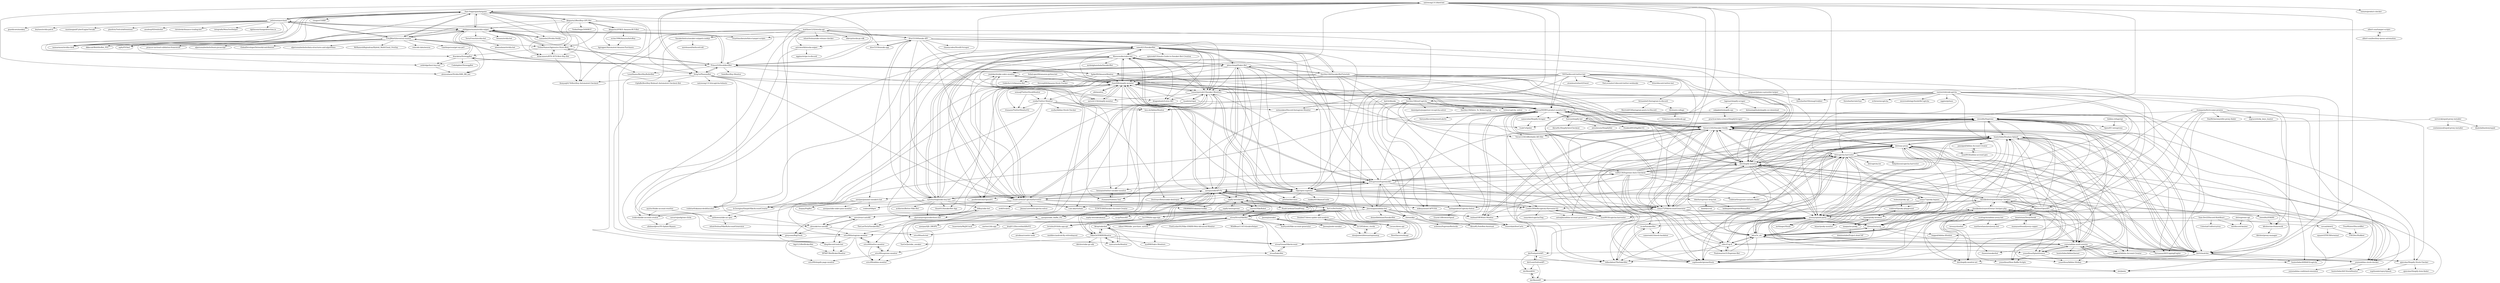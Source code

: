 digraph G {
"samc621/SneakerBot" -> "Mosuswalks/snkrs-bot"
"samc621/SneakerBot" -> "alexschimpf/Snkrs-Bot"
"samc621/SneakerBot" -> "yasserqureshi1/Sneaker-Monitors"
"samc621/SneakerBot" -> "NoahCardoza/CaptchaHarvester"
"samc621/SneakerBot" -> "Dam998/shopify-monitor"
"samc621/SneakerBot" -> "theriley106/SneakerBotTutorials"
"samc621/SneakerBot" -> "spieredd/Ultimate-Guide-to-Sneaker-Bot-Creation" ["e"=1]
"samc621/SneakerBot" -> "tylerburleigh/nike-buy-bot"
"samc621/SneakerBot" -> "dragonhuntr/Lotus-AIO"
"samc621/SneakerBot" -> "NoahCardoza/CloudProxy" ["e"=1]
"samc621/SneakerBot" -> "1fge/open-supreme"
"samc621/SneakerBot" -> "DrExpresso/SupremeAIO"
"samc621/SneakerBot" -> "aarock1234/shopify-monitor"
"samc621/SneakerBot" -> "OXDBXKXO/akamai-toolkit" ["e"=1]
"samc621/SneakerBot" -> "voidstar0/akamai-deobfuscator" ["e"=1]
"DrExpresso/SupremeAIO" -> "val92130/Supreme-Auto-Checkout"
"DrExpresso/SupremeAIO" -> "Dam998/shopify-monitor"
"DrExpresso/SupremeAIO" -> "Snivyn/NERYS-product-monitor-lite"
"DrExpresso/SupremeAIO" -> "1fge/open-supreme"
"DrExpresso/SupremeAIO" -> "zweed4u/Supreme"
"DrExpresso/SupremeAIO" -> "dzt/captcha-harvester"
"DrExpresso/SupremeAIO" -> "walmat/Off-White-Monitor"
"DrExpresso/SupremeAIO" -> "chrenn/kju"
"DrExpresso/SupremeAIO" -> "bonzayio/twitter-sneaker-monitor"
"DrExpresso/SupremeAIO" -> "Cosmo3904/Recaptcha-Harvester-V2"
"DrExpresso/SupremeAIO" -> "dzt/shopify-monitor"
"DrExpresso/SupremeAIO" -> "sonya75/NikeAccountGenerator"
"DrExpresso/SupremeAIO" -> "Joxroxagain/adidas-bot"
"DrExpresso/SupremeAIO" -> "azerpas/nikeAPI-Py"
"DrExpresso/SupremeAIO" -> "dzt/easy-proxy"
"alexschimpf/Snkrs-Bot" -> "Mosuswalks/snkrs-bot"
"alexschimpf/Snkrs-Bot" -> "azerpas/nikeAPI-Py"
"alexschimpf/Snkrs-Bot" -> "tylerburleigh/nike-buy-bot"
"alexschimpf/Snkrs-Bot" -> "samc621/SneakerBot"
"alexschimpf/Snkrs-Bot" -> "theriley106/SneakerBotTutorials"
"alexschimpf/Snkrs-Bot" -> "sonya75/NikeAccountGenerator"
"alexschimpf/Snkrs-Bot" -> "sopify-bot/nikebot"
"alexschimpf/Snkrs-Bot" -> "yasserqureshi1/Sneaker-Monitors"
"alexschimpf/Snkrs-Bot" -> "cxiaoer/NikeRobot"
"alexschimpf/Snkrs-Bot" -> "stvea/StveaNikeBot"
"alexschimpf/Snkrs-Bot" -> "DrExpresso/SupremeAIO"
"alexschimpf/Snkrs-Bot" -> "jondekerh/nike-snkrs-monitor"
"alexschimpf/Snkrs-Bot" -> "1fge/open-supreme"
"alexschimpf/Snkrs-Bot" -> "Dam998/shopify-monitor"
"alexschimpf/Snkrs-Bot" -> "NoahCardoza/CaptchaHarvester"
"ryan9918/captcha-harvester" -> "dzt/captcha-harvester"
"ryan9918/captcha-harvester" -> "Cosmo3904/Recaptcha-Harvester-V2"
"Snivyn/NERYS-product-monitor-lite" -> "Dam998/shopify-monitor"
"Snivyn/NERYS-product-monitor-lite" -> "walmat/Off-White-Monitor"
"Snivyn/NERYS-product-monitor-lite" -> "dzt/shopify-monitor"
"Snivyn/NERYS-product-monitor-lite" -> "YuLin12345/Sneaker-Notify"
"Snivyn/NERYS-product-monitor-lite" -> "Snivyn/shopify-bot"
"Snivyn/NERYS-product-monitor-lite" -> "dzt/trimalchio"
"Snivyn/NERYS-product-monitor-lite" -> "fraserdale/freeCarts"
"Snivyn/NERYS-product-monitor-lite" -> "Snivyn/discord-keyword-alerts"
"Snivyn/NERYS-product-monitor-lite" -> "dzt/shopify-monitor-atc"
"Snivyn/NERYS-product-monitor-lite" -> "zweed4u/Supreme"
"Snivyn/NERYS-product-monitor-lite" -> "samoculus/Shopify-Scraper"
"Snivyn/NERYS-product-monitor-lite" -> "ajnicolas/Shopify-Stock-Checker"
"Snivyn/NERYS-product-monitor-lite" -> "supthunder/premeStock"
"Snivyn/NERYS-product-monitor-lite" -> "arevi/react-autofill"
"Snivyn/NERYS-product-monitor-lite" -> "sonya75/NikeAccountGenerator"
"walmat/Off-White-Monitor" -> "fraserdale/freeCarts"
"walmat/Off-White-Monitor" -> "Snivyn/NERYS-product-monitor-lite"
"walmat/Off-White-Monitor" -> "YuLin12345/Sneaker-Notify"
"azerpas/nikeAPI-Py" -> "lktop/snkrsbot"
"azerpas/nikeAPI-Py" -> "NikoGit/SNKRSMonitor"
"azerpas/nikeAPI-Py" -> "stvea/StveaNikeBot"
"azerpas/nikeAPI-Py" -> "sonya75/NikeAccountGenerator"
"azerpas/nikeAPI-Py" -> "azerpas/nike_Raffle_FR"
"azerpas/nikeAPI-Py" -> "alexschimpf/Snkrs-Bot"
"azerpas/nikeAPI-Py" -> "Mosuswalks/snkrs-bot"
"azerpas/nikeAPI-Py" -> "zweed4u/SNKRS"
"azerpas/nikeAPI-Py" -> "eastcn/snrksMonitor"
"azerpas/nikeAPI-Py" -> "tylerburleigh/nike-buy-bot"
"azerpas/nikeAPI-Py" -> "jondekerh/nike-snkrs-monitor"
"azerpas/nikeAPI-Py" -> "sopify-bot/nikebot"
"azerpas/nikeAPI-Py" -> "azerpas/paname-sneakers-bot"
"azerpas/nikeAPI-Py" -> "nikan1996/nike_purchase_system"
"azerpas/nikeAPI-Py" -> "stvea/GroomNikeAccount"
"lktop/snkrsbot" -> "azerpas/nikeAPI-Py"
"lktop/snkrsbot" -> "NikoGit/SNKRSMonitor"
"lktop/snkrsbot" -> "eastcn/snrksMonitor"
"lktop/snkrsbot" -> "stvea/SnkrsBot"
"lktop/snkrsbot" -> "stvea/GroomNikeAccount"
"lktop/snkrsbot" -> "stvea/StveaNikeBot"
"XuCcc/DuTracker" -> "luo1994/du-app-sign"
"XuCcc/DuTracker" -> "DoubleZ7/dewu-spider-and-analysis"
"XuCcc/DuTracker" -> "ly1205/dewu_stockx"
"XuCcc/DuTracker" -> "HereSinceres/duapi"
"XuCcc/DuTracker" -> "stvea/StveaNikeBot"
"XuCcc/DuTracker" -> "NikoGit/SNKRSMonitor"
"XuCcc/DuTracker" -> "sopify-bot/nikebot"
"XuCcc/DuTracker" -> "shenjianwei/dewuautoputaway"
"XuCcc/DuTracker" -> "levislin2016/du-app-api"
"XuCcc/DuTracker" -> "Locusc/dewu-api"
"XuCcc/DuTracker" -> "stvea/GroomNikeAccount"
"XuCcc/DuTracker" -> "martyurb/Nike-account-generator"
"Joxroxagain/adidas-bot" -> "chrenn/kju"
"Joxroxagain/adidas-bot" -> "arevi/react-autofill"
"Joxroxagain/adidas-bot" -> "walmat/Off-White-Monitor"
"Joxroxagain/adidas-bot" -> "Snivyn/NERYS-product-monitor-lite"
"Joxroxagain/adidas-bot" -> "greysonn/BagTrack"
"Joxroxagain/adidas-bot" -> "fraserdale/freeCarts"
"Joxroxagain/adidas-bot" -> "DrExpresso/SupremeAIO"
"Joxroxagain/adidas-bot" -> "donnelldebnam/SneakerBot"
"Joxroxagain/adidas-bot" -> "ericz99/instagram-monitor"
"Joxroxagain/adidas-bot" -> "azerpas/nikeAPI-Py"
"TheLovinator1/discord-twitter-webhooks" -> "NNTin/discord-twitter-bot"
"stvea/StveaNikeBot" -> "stvea/GroomNikeAccount"
"stvea/StveaNikeBot" -> "stvea/SnkrsBot"
"stvea/StveaNikeBot" -> "azerpas/nikeAPI-Py"
"stvea/StveaNikeBot" -> "nikan1996/nike_purchase_system"
"stvea/StveaNikeBot" -> "lktop/snkrsbot"
"stvea/StveaNikeBot" -> "martyurb/Nike-account-generator"
"stvea/StveaNikeBot" -> "FootLockerSG/Nike-SNKRS-Web-Advanced-Monitor"
"stvea/StveaNikeBot" -> "WildBeast114514/snkrsHelper"
"stvea/StveaNikeBot" -> "cxiaoer/NikeRobot"
"stvea/StveaNikeBot" -> "zyx898/Snkrs-Monitors"
"Sam-DevZ/Discord-RoleReact" -> "CelestialCrafter/cytrus" ["e"=1]
"Sam-DevZ/Discord-RoleReact" -> "suvanl/delet2"
"Sam-DevZ/Discord-RoleReact" -> "fraserdale/freeCarts"
"Sam-DevZ/Discord-RoleReact" -> "dzt/discord-keybot"
"NikoGit/SNKRSMonitor" -> "azerpas/nikeAPI-Py"
"NikoGit/SNKRSMonitor" -> "lktop/snkrsbot"
"NikoGit/SNKRSMonitor" -> "eastcn/snrksMonitor"
"NikoGit/SNKRSMonitor" -> "stvea/GroomNikeAccount"
"NikoGit/SNKRSMonitor" -> "YueGeQiu/nike_sneaker"
"NikoGit/SNKRSMonitor" -> "kfichter/nike-py-sdk"
"NikoGit/SNKRSMonitor" -> "zyx898/Snkrs-Monitors"
"NikoGit/SNKRSMonitor" -> "lolbackdoor/TheSnkrsBot"
"stvea/GroomNikeAccount" -> "stvea/SnkrsBot"
"stvea/SnkrsBot" -> "stvea/GroomNikeAccount"
"astroworId/stockx-sniper" -> "greysonn/BagTrack"
"astroworId/stockx-sniper" -> "eggins/stripe-to-discord" ["e"=1]
"Cosmo3904/Recaptcha-Harvester-V2" -> "dzt/captcha-harvester"
"Cosmo3904/Recaptcha-Harvester-V2" -> "dir/FootpatrolAPI"
"Cosmo3904/Recaptcha-Harvester-V2" -> "easyrider/captchaTing"
"Cosmo3904/Recaptcha-Harvester-V2" -> "antonjlin/adidas-account-generator"
"Cosmo3904/Recaptcha-Harvester-V2" -> "ryan9918/captcha-harvester"
"chrenn/kju" -> "AbrarKL/SoleBox-Assistant"
"chrenn/kju" -> "achenxu/SupremeRestocks"
"chrenn/kju" -> "Joxroxagain/adidas-bot"
"chrenn/kju" -> "chrenn/instacop"
"voidstar0/pooky-playground" -> "krpar/pooky-browser"
"jondekerh/nike-snkrs-monitor" -> "ericz99/supreme-monitor"
"jondekerh/nike-snkrs-monitor" -> "Dam998/shopify-monitor"
"jondekerh/nike-snkrs-monitor" -> "ben-sb/AdidasMonitor"
"Snivyn/shopify-bot" -> "dzt/trimalchio"
"Snivyn/shopify-bot" -> "Snivyn/NERYS-product-monitor-lite"
"Snivyn/shopify-bot" -> "frankied003/DigiBot-V2"
"Snivyn/shopify-bot" -> "AbrarKL/ShopifyAutoCheckout"
"Snivyn/shopify-bot" -> "alexxbessis/ShopifyBot"
"Snivyn/shopify-bot" -> "dzt/shopify-monitor"
"Snivyn/shopify-bot" -> "YuLin12345/Sneaker-Notify"
"theriley106/outCaptcha" -> "Cosmo3904/Recaptcha-Harvester-V2"
"theriley106/outCaptcha" -> "mikeyy/nonoCAPTCHA" ["e"=1]
"theriley106/outCaptcha" -> "lorien/captcha_solver" ["e"=1]
"theriley106/outCaptcha" -> "ryan9918/captcha-harvester"
"theriley106/outCaptcha" -> "danielgatis/puppeteer-recaptcha-solver" ["e"=1]
"theriley106/outCaptcha" -> "ben-sb/AdidasMonitor"
"theriley106/outCaptcha" -> "YuLin12345/Sneaker-Notify"
"theriley106/outCaptcha" -> "Snivyn/NERYS-product-monitor-lite"
"theriley106/outCaptcha" -> "sashapisdets/Captcha-Solver"
"theriley106/outCaptcha" -> "theriley106/Intro_To_Webscraping"
"luo1994/du-app-sign" -> "XuCcc/DuTracker"
"luo1994/du-app-sign" -> "onetwo1/du-app"
"luo1994/du-app-sign" -> "levislin2016/du-app-api"
"luo1994/du-app-sign" -> "NikoGit/SNKRSMonitor"
"luo1994/du-app-sign" -> "huaerxiela/MyJSCrack" ["e"=1]
"jamzigod/Adidas-Account-Creator" -> "ryan9918/adidas-account-gen"
"notmonkee/Discord-Instagram-Monitor" -> "ericz99/instagram-monitor"
"serverok/squid-proxy-installer" -> "centminmod/squid-proxy-installer"
"serverok/squid-proxy-installer" -> "khaledalhashem/squid"
"serverok/squid-proxy-installer" -> "lvah/CxSpider"
"ericz99/supreme-monitor" -> "ericz99/adidas-monitor"
"ericz99/supreme-monitor" -> "ericz99/twitter-monitor"
"ericz99/supreme-monitor" -> "ericz99/shopify-page-monitor"
"suvanl/delet2" -> "squareGITHUB/terminal"
"suvanl/delet2" -> "FHGDev/Hulkbot"
"sashapisdets/Captcha-Solver" -> "Eryck13/BrowserSpoof"
"azerpas/nike_Raffle_FR" -> "azerpas/SJS_DROPS"
"levislin2016/du-app-api" -> "mxdldev/android-fly-refreshlayout" ["e"=1]
"levislin2016/du-app-api" -> "airuikun/crawler-node" ["e"=1]
"kraj011/DiscordAuthBotV2" -> "ericz99/auth-bot"
"samoculus/Shopify-Scraper" -> "lvah/CxSpider"
"ryan9918/adidas-account-gen" -> "jamzigod/Adidas-Account-Creator"
"rpappa/no-pooky" -> "krpar/pooky-browser"
"rpappa/no-pooky" -> "sonya75/pooky-bypass"
"rpappa/no-pooky" -> "dominuslabs/Project-domCAP"
"ezolla/Twitter-Monitor" -> "notmonkee/Discord-Instagram-Monitor"
"ezolla/Twitter-Monitor" -> "ericz99/instagram-monitor"
"ezolla/Twitter-Monitor" -> "alexsnkr/sss-autofill"
"ezolla/Twitter-Monitor" -> "rtunazzz/TwitterMonitorV2"
"ezolla/Twitter-Monitor" -> "ben-sb/AdidasMonitor"
"ezolla/Twitter-Monitor" -> "DestroyerBots/cookie-destroyer"
"ezolla/Twitter-Monitor" -> "ezolla/Adidas-Stock-Checker"
"ezolla/Twitter-Monitor" -> "ericz99/twitter-monitor"
"sonya75/pooky-bypass" -> "rpappa/no-pooky"
"sonya75/pooky-bypass" -> "krpar/pooky-browser"
"sonya75/pooky-bypass" -> "krpar/pooky-monitor"
"sonya75/pooky-bypass" -> "dzt/captcha-harvester"
"sonya75/pooky-bypass" -> "voidstar0/pooky-playground"
"ben-sb/AdidasMonitor" -> "ericz99/adidas-monitor"
"ericz99/twitter-monitor" -> "ericz99/adidas-monitor"
"ericz99/twitter-monitor" -> "ericz99/instagram-monitor"
"ericz99/twitter-monitor" -> "ericz99/supreme-monitor"
"eastcn/snrksMonitor" -> "lktop/snkrsbot"
"eastcn/snrksMonitor" -> "NikoGit/SNKRSMonitor"
"A-Georgiou/SimpleNikeAccountCreator" -> "ivekivek/nike-account-creator"
"A-Georgiou/SimpleNikeAccountCreator" -> "anthowen/nike-acc-gen"
"kfichter/aio-framework" -> "kfichter/proxy-manager"
"guiguan/iphone-x-preorder-helper" -> "threebarber/SitemapGrabber"
"guiguan/iphone-x-preorder-helper" -> "cameronb23/mesh-backdoor"
"anthowen/nike-acc-gen" -> "whoisYeshua/NikeRuAccountGenerator"
"navarrojandg/one-clicks" -> "alinbasuljevic/YS-Splash-Bypass"
"yasserqureshi1/Sneaker-Monitors" -> "Dam998/shopify-monitor"
"yasserqureshi1/Sneaker-Monitors" -> "aarock1234/shopify-monitor"
"yasserqureshi1/Sneaker-Monitors" -> "Snivyn/NERYS-product-monitor-lite"
"yasserqureshi1/Sneaker-Monitors" -> "NoahCardoza/CaptchaHarvester"
"yasserqureshi1/Sneaker-Monitors" -> "YuLin12345/Sneaker-Notify"
"yasserqureshi1/Sneaker-Monitors" -> "1fge/open-supreme"
"yasserqureshi1/Sneaker-Monitors" -> "samc621/SneakerBot"
"yasserqureshi1/Sneaker-Monitors" -> "Mosuswalks/snkrs-bot"
"yasserqureshi1/Sneaker-Monitors" -> "bonzayio/twitter-sneaker-monitor"
"yasserqureshi1/Sneaker-Monitors" -> "dzt/shopify-monitor"
"yasserqureshi1/Sneaker-Monitors" -> "azerpas/nikeAPI-Py"
"yasserqureshi1/Sneaker-Monitors" -> "ryanbrwr/opal"
"yasserqureshi1/Sneaker-Monitors" -> "dragonhuntr/Lotus-AIO"
"yasserqureshi1/Sneaker-Monitors" -> "DrExpresso/SupremeAIO"
"yasserqureshi1/Sneaker-Monitors" -> "i-am-aka/rushaio" ["e"=1]
"Hari-Nagarajan/fairgame" -> "jef/streetmerchant"
"Hari-Nagarajan/fairgame" -> "philippnormann/nvidia-sniper"
"Hari-Nagarajan/fairgame" -> "EricJMarti/inventory-hunter"
"Hari-Nagarajan/fairgame" -> "Ataraksia/NeweggBot"
"Hari-Nagarajan/fairgame" -> "ianmarmour/nvidia-clerk"
"Hari-Nagarajan/fairgame" -> "Strip3s/PhoenixBot"
"Hari-Nagarajan/fairgame" -> "natewong1313/bird-bot"
"Hari-Nagarajan/fairgame" -> "kkapuria3/BestBuy-GPU-Bot"
"Hari-Nagarajan/fairgame" -> "samuelm2/Nvidia-Notify"
"Hari-Nagarajan/fairgame" -> "TreborNamor/Agressive-Store-Bots"
"Hari-Nagarajan/fairgame" -> "cisagov/CHIRP" ["e"=1]
"Hari-Nagarajan/fairgame" -> "dkkocab/WebSiteBot_PS5" ["e"=1]
"Hari-Nagarajan/fairgame" -> "eg9y/PS5bot" ["e"=1]
"Hari-Nagarajan/fairgame" -> "nickconnors/RTX-3070-Best-Buy-Bot"
"Hari-Nagarajan/fairgame" -> "Prince25/StockAlertBot"
"jef/streetmerchant" -> "Hari-Nagarajan/fairgame"
"jef/streetmerchant" -> "EricJMarti/inventory-hunter"
"jef/streetmerchant" -> "philippnormann/nvidia-sniper"
"jef/streetmerchant" -> "ianmarmour/nvidia-clerk"
"jef/streetmerchant" -> "dgtlmoon/changedetection.io" ["e"=1]
"jef/streetmerchant" -> "natewong1313/bird-bot"
"jef/streetmerchant" -> "guardicore/monkey" ["e"=1]
"jef/streetmerchant" -> "keylase/nvidia-patch" ["e"=1]
"jef/streetmerchant" -> "maximegmd/CyberEngineTweaks" ["e"=1]
"jef/streetmerchant" -> "Prince25/StockAlertBot"
"jef/streetmerchant" -> "Ataraksia/NeweggBot"
"jef/streetmerchant" -> "pixeltris/TwitchAdSolutions" ["e"=1]
"jef/streetmerchant" -> "anudeepND/whitelist" ["e"=1]
"jef/streetmerchant" -> "chrisleekr/binance-trading-bot" ["e"=1]
"jef/streetmerchant" -> "integralfx/MemTestHelper" ["e"=1]
"druv5319/Sneaks-API" -> "matthew1232/stockx-api"
"druv5319/Sneaks-API" -> "druv5319/sneaks-app"
"druv5319/Sneaks-API" -> "yasserqureshi1/Sneaker-Monitors"
"druv5319/Sneaks-API" -> "Dam998/shopify-monitor"
"druv5319/Sneaks-API" -> "astroworId/stockx-sniper"
"druv5319/Sneaks-API" -> "samc621/SneakerBot"
"druv5319/Sneaks-API" -> "NoahCardoza/CaptchaHarvester"
"druv5319/Sneaks-API" -> "dzt/shopify-monitor"
"druv5319/Sneaks-API" -> "chaseycodes/StockX-Scraper"
"druv5319/Sneaks-API" -> "YuLin12345/Sneaker-Notify"
"druv5319/Sneaks-API" -> "azerpas/paname-sneakers-bot"
"druv5319/Sneaks-API" -> "tylerburleigh/nike-buy-bot"
"druv5319/Sneaks-API" -> "ezolla/Twitter-Monitor"
"druv5319/Sneaks-API" -> "1fge/open-supreme"
"natewong1313/bird-bot" -> "Strip3s/PhoenixBot"
"natewong1313/bird-bot" -> "Dam998/shopify-monitor"
"natewong1313/bird-bot" -> "tnware/product-checker"
"natewong1313/bird-bot" -> "NoahCardoza/CaptchaHarvester"
"natewong1313/bird-bot" -> "Snivyn/NERYS-product-monitor-lite"
"natewong1313/bird-bot" -> "1fge/open-supreme"
"natewong1313/bird-bot" -> "dzt/captcha-harvester"
"natewong1313/bird-bot" -> "alexsnkr/sss-autofill"
"natewong1313/bird-bot" -> "Hari-Nagarajan/fairgame"
"natewong1313/bird-bot" -> "dzt/shopify-monitor"
"natewong1313/bird-bot" -> "sonya75/NikeAccountGenerator"
"natewong1313/bird-bot" -> "alexxsalazar/Nvidia3080_BB_bot"
"natewong1313/bird-bot" -> "YuLin12345/Sneaker-Notify"
"natewong1313/bird-bot" -> "Snivyn/shopify-bot"
"natewong1313/bird-bot" -> "dzt/trimalchio"
"druv5319/sneaks-app" -> "druv5319/Sneaks-API"
"NoahCardoza/CaptchaHarvester" -> "NoahCardoza/CloudProxy" ["e"=1]
"NoahCardoza/CaptchaHarvester" -> "Dam998/shopify-monitor"
"NoahCardoza/CaptchaHarvester" -> "Cosmo3904/Recaptcha-Harvester-V2"
"NoahCardoza/CaptchaHarvester" -> "yasserqureshi1/Sneaker-Monitors"
"NoahCardoza/CaptchaHarvester" -> "JimmyLaurent/hcaptcha-solver" ["e"=1]
"NoahCardoza/CaptchaHarvester" -> "voidstar0/akamai-deobfuscator" ["e"=1]
"NoahCardoza/CaptchaHarvester" -> "dzt/captcha-harvester"
"NoahCardoza/CaptchaHarvester" -> "samc621/SneakerBot"
"NoahCardoza/CaptchaHarvester" -> "1fge/open-supreme"
"NoahCardoza/CaptchaHarvester" -> "i-am-aka/rushaio" ["e"=1]
"NoahCardoza/CaptchaHarvester" -> "mikeyy/nonoCAPTCHA" ["e"=1]
"NoahCardoza/CaptchaHarvester" -> "voidstar0/bpre" ["e"=1]
"NoahCardoza/CaptchaHarvester" -> "DrExpresso/SupremeAIO"
"NoahCardoza/CaptchaHarvester" -> "sashapisdets/Captcha-Solver"
"NoahCardoza/CaptchaHarvester" -> "zedd3v/abck" ["e"=1]
"Dam998/shopify-monitor" -> "aarock1234/shopify-monitor"
"Dam998/shopify-monitor" -> "Snivyn/NERYS-product-monitor-lite"
"Dam998/shopify-monitor" -> "bonzayio/twitter-sneaker-monitor"
"Dam998/shopify-monitor" -> "yasserqureshi1/Sneaker-Monitors"
"Dam998/shopify-monitor" -> "alii/monitor"
"Dam998/shopify-monitor" -> "dzt/shopify-monitor"
"Dam998/shopify-monitor" -> "jondekerh/nike-snkrs-monitor"
"Dam998/shopify-monitor" -> "Mosuswalks/snkrs-bot"
"Dam998/shopify-monitor" -> "ericz99/supreme-monitor"
"Dam998/shopify-monitor" -> "NoahCardoza/CaptchaHarvester"
"Dam998/shopify-monitor" -> "rtunazzz/TwitterMonitorV2"
"Dam998/shopify-monitor" -> "YuLin12345/Sneaker-Notify"
"Dam998/shopify-monitor" -> "rtunazzz/Solebox-Tool"
"Dam998/shopify-monitor" -> "DrExpresso/SupremeAIO"
"Dam998/shopify-monitor" -> "pristine/bot-base" ["e"=1]
"1fge/open-supreme" -> "DrExpresso/SupremeAIO"
"1fge/open-supreme" -> "sonya75/pooky-bypass"
"1fge/open-supreme" -> "Dam998/shopify-monitor"
"1fge/open-supreme" -> "yasserqureshi1/Sneaker-Monitors"
"1fge/open-supreme" -> "NoahCardoza/CaptchaHarvester"
"1fge/open-supreme" -> "val92130/Supreme-Auto-Checkout"
"1fge/open-supreme" -> "dzt/captcha-harvester"
"1fge/open-supreme" -> "loks0n/supreme-drop-bot"
"1fge/open-supreme" -> "pristine/bot-base" ["e"=1]
"1fge/open-supreme" -> "raakka/XVIAkamaiGuide" ["e"=1]
"1fge/open-supreme" -> "voidstar0/supreme-variants-finder"
"1fge/open-supreme" -> "DestroyerBots/cookie-destroyer"
"1fge/open-supreme" -> "Cosmo3904/Recaptcha-Harvester-V2"
"1fge/open-supreme" -> "i-am-aka/rushaio" ["e"=1]
"1fge/open-supreme" -> "paulhendricks/OpenATC"
"Locusc/dewu-api" -> "HereSinceres/duapi"
"fernandod1/Instagram-to-discord" -> "notmonkee/Discord-Instagram-Monitor"
"fernandod1/Instagram-to-discord" -> "tfich/auto-collage"
"fernandod1/Instagram-to-discord" -> "Merrick919/Instagram-posts-to-Discord"
"SpikeHD/AmazonMonitor" -> "Prince25/StockAlertBot"
"SpikeHD/AmazonMonitor" -> "EddieXu123/Amazon-Bot"
"SpikeHD/AmazonMonitor" -> "StevenJDH/Amazon-Stock-Tracker"
"SpikeHD/AmazonMonitor" -> "Dam998/shopify-monitor"
"SpikeHD/AmazonMonitor" -> "lvah/CxSpider"
"SpikeHD/AmazonMonitor" -> "1fge/open-supreme"
"SpikeHD/AmazonMonitor" -> "Snivyn/NERYS-product-monitor-lite"
"SpikeHD/AmazonMonitor" -> "yasserqureshi1/Sneaker-Monitors"
"SpikeHD/AmazonMonitor" -> "NoahCardoza/CaptchaHarvester"
"philippnormann/nvidia-sniper" -> "Hari-Nagarajan/fairgame"
"philippnormann/nvidia-sniper" -> "samuelm2/Nvidia-Notify"
"philippnormann/nvidia-sniper" -> "ianmarmour/nvidia-clerk"
"philippnormann/nvidia-sniper" -> "Ataraksia/NeweggBot"
"philippnormann/nvidia-sniper" -> "TreborNamor/Agressive-Store-Bots"
"philippnormann/nvidia-sniper" -> "EricJMarti/inventory-hunter"
"philippnormann/nvidia-sniper" -> "alexxsalazar/Nvidia3080_BB_bot"
"philippnormann/nvidia-sniper" -> "zeldridge/best-buy-bot"
"philippnormann/nvidia-sniper" -> "jef/streetmerchant"
"philippnormann/nvidia-sniper" -> "Prince25/StockAlertBot"
"philippnormann/nvidia-sniper" -> "Strip3s/PhoenixBot"
"philippnormann/nvidia-sniper" -> "stuartmackenzie/falco-tamper-scripts"
"philippnormann/nvidia-sniper" -> "nickconnors/RTX-3070-Best-Buy-Bot"
"philippnormann/nvidia-sniper" -> "TerryFrench/nvidia-bot"
"philippnormann/nvidia-sniper" -> "Senaxx/nvidia-bot"
"Mosuswalks/snkrs-bot" -> "Dam998/shopify-monitor"
"Mosuswalks/snkrs-bot" -> "tylerburleigh/nike-buy-bot"
"Mosuswalks/snkrs-bot" -> "alexschimpf/Snkrs-Bot"
"Mosuswalks/snkrs-bot" -> "azerpas/nikeAPI-Py"
"Mosuswalks/snkrs-bot" -> "alastairparagas/nikeshoes-bot"
"Mosuswalks/snkrs-bot" -> "samc621/SneakerBot"
"Mosuswalks/snkrs-bot" -> "dragonhuntr/Lotus-AIO"
"Mosuswalks/snkrs-bot" -> "A-Georgiou/SimpleNikeAccountCreator"
"Mosuswalks/snkrs-bot" -> "yasserqureshi1/Sneaker-Monitors"
"Mosuswalks/snkrs-bot" -> "YuLin12345/Affordable-AIO-Bot"
"Mosuswalks/snkrs-bot" -> "mridulghanshala/SneakerBot"
"Mosuswalks/snkrs-bot" -> "jondekerh/nike-snkrs-monitor"
"Mosuswalks/snkrs-bot" -> "paulhendricks/OpenATC"
"Mosuswalks/snkrs-bot" -> "ivekivek/nike-account-creator"
"ryanbrwr/opal" -> "Dam998/shopify-monitor"
"ryanbrwr/opal" -> "yasserqureshi1/Sneaker-Monitors"
"ryanbrwr/opal" -> "Snivyn/NERYS-product-monitor-lite"
"ryanbrwr/opal" -> "paulhendricks/OpenATC"
"ianmarmour/nvidia-clerk" -> "philippnormann/nvidia-sniper"
"ianmarmour/nvidia-clerk" -> "Hari-Nagarajan/fairgame"
"Sneakerbotics/sneaker-snippets-nodejs" -> "unreleased/Authcord-old"
"Sneakerbotics/sneaker-snippets-nodejs" -> "ifisq/discord-tools-bot"
"tylerburleigh/nike-buy-bot" -> "Mosuswalks/snkrs-bot"
"tylerburleigh/nike-buy-bot" -> "azerpas/nikeAPI-Py"
"tylerburleigh/nike-buy-bot" -> "alexschimpf/Snkrs-Bot"
"tylerburleigh/nike-buy-bot" -> "Joxroxagain/adidas-bot"
"tylerburleigh/nike-buy-bot" -> "alastairparagas/nikeshoes-bot"
"tylerburleigh/nike-buy-bot" -> "samc621/SneakerBot"
"tylerburleigh/nike-buy-bot" -> "Dam998/shopify-monitor"
"tylerburleigh/nike-buy-bot" -> "bdkay/nike-bot"
"tylerburleigh/nike-buy-bot" -> "DrExpresso/SupremeAIO"
"tylerburleigh/nike-buy-bot" -> "thunt01/SneakerBot-App"
"tylerburleigh/nike-buy-bot" -> "A-Georgiou/SimpleNikeAccountCreator"
"tylerburleigh/nike-buy-bot" -> "sonya75/NikeAccountGenerator"
"tylerburleigh/nike-buy-bot" -> "azerpas/nike_Raffle_FR"
"tylerburleigh/nike-buy-bot" -> "ncldavies/Better-Nike-Bot"
"tylerburleigh/nike-buy-bot" -> "jondekerh/nike-snkrs-monitor"
"matthew1232/stockx-api" -> "druv5319/Sneaks-API"
"matthew1232/stockx-api" -> "druv5319/sneaks-app"
"matthew1232/stockx-api" -> "ifisq/discord-tools-bot"
"matthew1232/stockx-api" -> "astroworId/stockx-sniper"
"matthew1232/stockx-api" -> "fraserdale/freeCarts"
"matthew1232/stockx-api" -> "nikevp/stockx-py-sdk"
"matthew1232/stockx-api" -> "ericz99/instagram-monitor"
"matthew1232/stockx-api" -> "greysonn/BagTrack"
"matthew1232/stockx-api" -> "Sneakerbotics/sneaker-snippets-nodejs"
"matthew1232/stockx-api" -> "whoisYeshua/nike-release-checker"
"matthew1232/stockx-api" -> "alexsnkr/sss-autofill"
"tfich/auto-collage" -> "Fyko/success-webhook-api"
"samuelm2/Nvidia-Notify" -> "philippnormann/nvidia-sniper"
"rtunazzz/Solebox-Tool" -> "bonzayio/twitter-sneaker-monitor"
"rtunazzz/Solebox-Tool" -> "TCWTEAM/Sneaker-Account-Creator"
"alexsnkr/sss-autofill" -> "arevi/react-autofill"
"alexsnkr/sss-autofill" -> "ericz99/auth-bot"
"alexsnkr/sss-autofill" -> "ericz99/instagram-monitor"
"alexsnkr/sss-autofill" -> "greysonn/BagTrack"
"krpar/pooky-browser" -> "rpappa/no-pooky"
"krpar/pooky-browser" -> "krpar/pooky-monitor"
"krpar/pooky-browser" -> "voidstar0/pooky-playground"
"walmat/pooky-api" -> "voidstar0/pooky-playground"
"sopify-bot/supreme" -> "sopify-bot/nikebot"
"sopify-bot/supreme" -> "sopify-bot/nikeakamai"
"sopify-bot/supreme" -> "cx-rp/NanoAIO"
"ericz99/instagram-monitor" -> "ericz99/twitter-monitor"
"ericz99/instagram-monitor" -> "ericz99/adidas-monitor"
"ericz99/instagram-monitor" -> "ifisq/discord-tools-bot"
"ericz99/instagram-monitor" -> "ericz99/shopify-page-monitor"
"ericz99/instagram-monitor" -> "DPM97/BotBrokerMonitor"
"arevi/react-autofill" -> "alexsnkr/sss-autofill"
"arevi/react-autofill" -> "ifisq/discord-tools-bot"
"ifisq/discord-tools-bot" -> "DPM97/BotBrokerMonitor"
"bonzayio/twitter-sneaker-monitor" -> "rtunazzz/Solebox-Tool"
"alii/monitor" -> "Dam998/shopify-monitor"
"TerryFrench/nvidia-bot" -> "alexxsalazar/nvidia-bot"
"ivekivek/nike-account-creator" -> "alinbasuljevic/YS-Splash-Bypass"
"Aqyl123/BotBrokerBot" -> "DPM97/BotBrokerMonitor"
"Strip3s/PhoenixBot" -> "t3pfaffe/BestBuy-Walmart-Automated-Checkout-Bot"
"Strip3s/PhoenixBot" -> "1fge/open-supreme"
"Strip3s/PhoenixBot" -> "NoahCardoza/CaptchaHarvester"
"Strip3s/PhoenixBot" -> "natewong1313/bird-bot"
"Strip3s/PhoenixBot" -> "Konyanj0278/BestBuy-Automated-Checkout"
"Strip3s/PhoenixBot" -> "dragonhuntr/Lotus-AIO"
"Strip3s/PhoenixBot" -> "natewong1313/recaptcha-fullauto" ["e"=1]
"Strip3s/PhoenixBot" -> "voidstar0/akamai-deobfuscator" ["e"=1]
"Strip3s/PhoenixBot" -> "Prince25/StockAlertBot"
"sopify-bot/nikebot" -> "sopify-bot/supreme"
"sopify-bot/nikebot" -> "sopify-bot/nikeakamai"
"sopify-bot/nikebot" -> "stvea/GroomNikeAccount"
"sopify-bot/nikebot" -> "azerpas/nikeAPI-Py"
"sopify-bot/nikebot" -> "XuCcc/DuTracker"
"sopify-bot/nikebot" -> "cxiaoer/NikeRobot"
"sopify-bot/nikebot" -> "stvea/StveaNikeBot"
"sopify-bot/nikebot" -> "OXDBXKXO/akamai-toolkit" ["e"=1]
"EricJMarti/inventory-hunter" -> "redcode-labs/neurax" ["e"=1]
"EricJMarti/inventory-hunter" -> "philippnormann/nvidia-sniper"
"EricJMarti/inventory-hunter" -> "Prince25/StockAlertBot"
"EricJMarti/inventory-hunter" -> "Hari-Nagarajan/fairgame"
"EricJMarti/inventory-hunter" -> "jef/streetmerchant"
"EricJMarti/inventory-hunter" -> "TreborNamor/Agressive-Store-Bots"
"EricJMarti/inventory-hunter" -> "camtheperson/get-my-ps5" ["e"=1]
"EricJMarti/inventory-hunter" -> "dkkocab/WebSiteBot_PS5" ["e"=1]
"EricJMarti/inventory-hunter" -> "eg9y/PS5bot" ["e"=1]
"EricJMarti/inventory-hunter" -> "ianmarmour/nvidia-clerk"
"EricJMarti/inventory-hunter" -> "prancer-io/cloud-validation-framework"
"EricJMarti/inventory-hunter" -> "alpersonalwebsite/learn-javascript" ["e"=1]
"EricJMarti/inventory-hunter" -> "GlobalDeveloperNetwork/contributors" ["e"=1]
"EricJMarti/inventory-hunter" -> "alpersonalwebsite/data-structures-and-algorithms" ["e"=1]
"EricJMarti/inventory-hunter" -> "MrRameshRajendran/Hybrid_MultiCloud_Overlay" ["e"=1]
"kkapuria3/BestBuy-GPU-Bot" -> "kkapuria3/FREE-Amazon-BUY-Bot"
"kkapuria3/BestBuy-GPU-Bot" -> "TreborNamor/Agressive-Store-Bots"
"kkapuria3/BestBuy-GPU-Bot" -> "Hari-Nagarajan/fairgame"
"kkapuria3/BestBuy-GPU-Bot" -> "nickconnors/RTX-3070-Best-Buy-Bot"
"kkapuria3/BestBuy-GPU-Bot" -> "LeonShams/BestBuyBulletBot"
"kkapuria3/BestBuy-GPU-Bot" -> "Prince25/StockAlertBot"
"kkapuria3/BestBuy-GPU-Bot" -> "philippnormann/nvidia-sniper"
"kkapuria3/BestBuy-GPU-Bot" -> "EricJMarti/inventory-hunter"
"kkapuria3/BestBuy-GPU-Bot" -> "YonkaDingo/5090BOT"
"kkapuria3/BestBuy-GPU-Bot" -> "Konyanj0278/BestBuy-Automated-Checkout"
"aarock1234/shopify-monitor" -> "Dam998/shopify-monitor"
"ndgigliotti/shopify-spy" -> "practical-data-science/ShopifyScraper"
"ndgigliotti/shopify-spy" -> "samoculus/Shopify-Scraper"
"kkapuria3/FREE-Amazon-BUY-Bot" -> "kkapuria3/BestBuy-GPU-Bot"
"kkapuria3/FREE-Amazon-BUY-Bot" -> "hgropper/Automated-Amazon-Purchases"
"kkapuria3/FREE-Amazon-BUY-Bot" -> "ocrim1996/AmazonAutoBuy"
"kkapuria3/FREE-Amazon-BUY-Bot" -> "SpikeHD/AmazonMonitor"
"Ataraksia/NeweggBot" -> "zeldridge/best-buy-bot"
"Ataraksia/NeweggBot" -> "Prince25/StockAlertBot"
"Ataraksia/NeweggBot" -> "alexxsalazar/Nvidia3080_BB_bot"
"Ataraksia/NeweggBot" -> "Codolophier/NeweggBot"
"Ataraksia/NeweggBot" -> "philippnormann/nvidia-sniper"
"Prince25/StockAlertBot" -> "Ataraksia/NeweggBot"
"Prince25/StockAlertBot" -> "Subi/BestBuy-Monitor"
"Prince25/StockAlertBot" -> "SpikeHD/AmazonMonitor"
"Prince25/StockAlertBot" -> "EricJMarti/inventory-hunter"
"Prince25/StockAlertBot" -> "TreborNamor/Agressive-Store-Bots"
"Prince25/StockAlertBot" -> "philippnormann/nvidia-sniper"
"Prince25/StockAlertBot" -> "aarock1234/shopify-monitor"
"Prince25/StockAlertBot" -> "LeonShams/BestBuyBulletBot"
"Prince25/StockAlertBot" -> "Strip3s/PhoenixBot"
"Prince25/StockAlertBot" -> "Dam998/shopify-monitor"
"SebaLopez94/amazon-python-bot" -> "EddieXu123/Amazon-Bot"
"DoubleZ7/dewu-spider-and-analysis" -> "ly1205/dewu_stockx"
"DoubleZ7/dewu-spider-and-analysis" -> "Locusc/dewu-api"
"DoubleZ7/dewu-spider-and-analysis" -> "shenjianwei/dewuautoputaway"
"Jasonzj/sneaker" -> "Jasonzj/node-sneaker"
"Jasonzj/sneaker" -> "ly1205/dewu_stockx"
"ayyitsc9/nike-account-resetter" -> "anthowen/nike-acc-gen"
"ayyitsc9/nike-account-resetter" -> "ivekivek/nike-account-creator"
"nickconnors/RTX-3070-Best-Buy-Bot" -> "Konyanj0278/BestBuy-Automated-Checkout"
"nickconnors/RTX-3070-Best-Buy-Bot" -> "zeldridge/best-buy-bot"
"nickconnors/RTX-3070-Best-Buy-Bot" -> "TreborNamor/Agressive-Store-Bots"
"TreborNamor/Agressive-Store-Bots" -> "nickconnors/RTX-3070-Best-Buy-Bot"
"TreborNamor/Agressive-Store-Bots" -> "philippnormann/nvidia-sniper"
"TreborNamor/Agressive-Store-Bots" -> "Prince25/StockAlertBot"
"TreborNamor/Agressive-Store-Bots" -> "Konyanj0278/BestBuy-Automated-Checkout"
"TreborNamor/Agressive-Store-Bots" -> "Ataraksia/NeweggBot"
"albert-sun/bestbuy-queue-automation" -> "albert-sun/tamper-scripts"
"zeldridge/best-buy-bot" -> "alexxsalazar/Nvidia3080_BB_bot"
"azerpas/paname-sneakers-bot" -> "thopay/PogBot"
"azerpas/paname-sneakers-bot" -> "azerpas/nike-snkrs-pass-monitor"
"azerpas/paname-sneakers-bot" -> "anthowen/nike-acc-gen"
"azerpas/paname-sneakers-bot" -> "voidstar0/bpre" ["e"=1]
"ocrim1996/AmazonAutoBuy" -> "hgropper/Automated-Amazon-Purchases"
"albert-sun/tamper-scripts" -> "albert-sun/bestbuy-queue-automation"
"albert-sun/tamper-scripts" -> "stuartmackenzie/falco-tamper-scripts"
"Jasonzj/node-sneaker" -> "Jasonzj/sneaker"
"shenjianwei/dewuautoputaway" -> "ly1205/dewu_stockx"
"alastairparagas/nikeshoes-bot" -> "bdkay/nike-bot"
"alastairparagas/nikeshoes-bot" -> "TheLastTech/SneakerBot"
"hidden-refuge/spi" -> "OpenATC-io/supreme"
"hidden-refuge/spi" -> "yeeezy/splash-party"
"ly1205/dewu_stockx" -> "DoubleZ7/dewu-spider-and-analysis"
"ly1205/dewu_stockx" -> "shenjianwei/dewuautoputaway"
"zweed4u/Supreme" -> "supthunder/premeStock"
"zweed4u/Supreme" -> "OpenATC-io/supreme"
"zweed4u/Supreme" -> "chrenn/instacop"
"zweed4u/Supreme" -> "dzt/trimalchio"
"zweed4u/Supreme" -> "hunterbdm/ANBAIO2captcha"
"zweed4u/Supreme" -> "kdcz/3s_atc"
"zweed4u/Supreme" -> "lolbackdoor/TheSnkrsBot"
"zweed4u/Supreme" -> "chlec/Cop-It"
"zweed4u/Supreme" -> "yzyio/adidas-stock-checker"
"zweed4u/Supreme" -> "hunterbdm/Deadass-Splash"
"zweed4u/Supreme" -> "kfichter/aio-framework"
"zweed4u/Supreme" -> "Novaaaaa/AIOCoppingEngine"
"zweed4u/Supreme" -> "YuLin12345/Sneaker-Notify"
"zweed4u/Supreme" -> "yeeezy/splash-party"
"zweed4u/SNKRS" -> "kfichter/aio-framework"
"mannynotfound/yeezy-copper" -> "brantstuns/YeezySneak"
"kfichter/OpenATC" -> "thenikedestroyer/d3stryr-3stripes"
"kfichter/OpenATC" -> "hunterbdm/Deadass-Splash"
"kfichter/OpenATC" -> "yeeezy/splash-party"
"kfichter/OpenATC" -> "yousefissa/Adidas-Sitekey"
"kfichter/OpenATC" -> "yzyio/adidas-multi-session"
"kfichter/OpenATC" -> "dzt/shopify-monitor"
"kfichter/OpenATC" -> "kdcz/3s_atc"
"kfichter/OpenATC" -> "bopped/Adidas-Account-Creator"
"kfichter/OpenATC" -> "chlec/Cop-It"
"kfichter/OpenATC" -> "YuLin12345/Sneaker-Notify"
"kfichter/OpenATC" -> "dzt/shopify-monitor-atc"
"kfichter/OpenATC" -> "yousefissa/SplashSource"
"kfichter/OpenATC" -> "zweed4u/Supreme"
"kfichter/OpenATC" -> "dzt/easy-proxy"
"kfichter/OpenATC" -> "brantstuns/YeezySneak"
"paulhendricks/OpenATC" -> "TheLastTech/SneakerBot"
"cxiaoer/NikeRobot" -> "nikan1996/nike_purchase_system"
"cxiaoer/NikeRobot" -> "stvea/StveaNikeBot"
"cxiaoer/NikeRobot" -> "alastairparagas/nikeshoes-bot"
"cxiaoer/NikeRobot" -> "sopify-bot/nikebot"
"dzt/supreme-api" -> "dzt/trimalchio"
"dzt/supreme-api" -> "dzt/discord-keybot"
"thenikedestroyer/d3stryr-3stripes" -> "yeeezy/splash-party"
"thenikedestroyer/d3stryr-3stripes" -> "thenikedestroyer/d3stryr-3stripes-php"
"thenikedestroyer/d3stryr-3stripes" -> "yzyio/adidas-multi-session"
"thenikedestroyer/d3stryr-3stripes" -> "kdcz/3s_atc"
"thenikedestroyer/d3stryr-3stripes" -> "hunterbdm/Deadass-Splash"
"thenikedestroyer/d3stryr-3stripes" -> "kfichter/OpenATC"
"thenikedestroyer/d3stryr-3stripes" -> "zweed4u/Supreme"
"thenikedestroyer/d3stryr-3stripes" -> "chrenn/instacop"
"thenikedestroyer/d3stryr-3stripes" -> "YuLin12345/Sneaker-Notify"
"thenikedestroyer/d3stryr-3stripes" -> "yousefissa/SplashSource"
"thenikedestroyer/d3stryr-3stripes" -> "dzt/shopify-monitor"
"thenikedestroyer/d3stryr-3stripes" -> "rhawiz/sneakerbot"
"thenikedestroyer/d3stryr-3stripes" -> "yzyio/adidas-stock-checker"
"thenikedestroyer/d3stryr-3stripes" -> "dzt/easy-proxy"
"thenikedestroyer/d3stryr-3stripes" -> "lolbackdoor/TheSnkrsBot"
"YuLin12345/Affordable-AIO-Bot" -> "YuLin12345/Sneaker-Notify"
"YuLin12345/Affordable-AIO-Bot" -> "supthunder/premeStock"
"YuLin12345/Affordable-AIO-Bot" -> "cx-rp/SneakerBot"
"stamparm/fetch-some-proxies" -> "DanMcInerney/elite-proxy-finder"
"stamparm/fetch-some-proxies" -> "zweed4u/Supreme"
"stamparm/fetch-some-proxies" -> "supthunder/premeStock"
"stamparm/fetch-some-proxies" -> "dzt/trimalchio"
"stamparm/fetch-some-proxies" -> "kdcz/3s_atc"
"stamparm/fetch-some-proxies" -> "bopped/Adidas-Wishlist"
"stamparm/fetch-some-proxies" -> "ajnicolas/Shopify-Stock-Checker"
"stamparm/fetch-some-proxies" -> "hunterbdm/ANBAIO2captcha"
"stamparm/fetch-some-proxies" -> "dzt/shopify-monitor-atc"
"stamparm/fetch-some-proxies" -> "ztgrace/sticky_keys_hunter" ["e"=1]
"yzyio/adidas-stock-checker" -> "hunterbdm/ADCStockMonitor"
"yzyio/adidas-stock-checker" -> "yzyio/adidas-confirmed-simulator"
"yzyio/adidas-stock-checker" -> "yzyio/adidas-multi-session"
"semaaJ/TwitterStockMonitor" -> "rtunazzz/TwitterMonitorV2"
"semaaJ/TwitterStockMonitor" -> "ezolla/Twitter-Monitor"
"dzt/shopify-monitor" -> "dzt/easy-proxy"
"dzt/shopify-monitor" -> "YuLin12345/Sneaker-Notify"
"dzt/shopify-monitor" -> "dzt/trimalchio"
"dzt/shopify-monitor" -> "Snivyn/NERYS-product-monitor-lite"
"dzt/shopify-monitor" -> "yeeezy/splash-party"
"dzt/shopify-monitor" -> "hunterbdm/Deadass-Splash"
"dzt/shopify-monitor" -> "Dam998/shopify-monitor"
"dzt/shopify-monitor" -> "sonya75/NikeAccountGenerator"
"dzt/shopify-monitor" -> "dzt/shopify-monitor-atc"
"dzt/shopify-monitor" -> "kdcz/3s_atc"
"dzt/shopify-monitor" -> "dzt/captcha-harvester"
"dzt/shopify-monitor" -> "val92130/Supreme-Auto-Checkout"
"dzt/shopify-monitor" -> "thenikedestroyer/d3stryr-3stripes"
"dzt/shopify-monitor" -> "zweed4u/Supreme"
"dzt/shopify-monitor" -> "supthunder/premeStock"
"brantstuns/YeezySneak" -> "matthewfamularo/yeezy-bot"
"brantstuns/YeezySneak" -> "mannynotfound/yeezy-copper"
"Paulowarren31/Supreme-Bot" -> "chlec/Cop-It"
"Paulowarren31/Supreme-Bot" -> "kdcz/3s_atc"
"dzt/shopify-monitor-atc" -> "dzt/jimbo"
"ajnicolas/Shopify-Stock-Checker" -> "supthunder/spicySplash"
"ajnicolas/Shopify-Stock-Checker" -> "ajnicolas/Shopify-item-finder"
"thenikedestroyer/d3stryr-3stripes-php" -> "yeeezy/splash-party"
"thenikedestroyer/d3stryr-3stripes-php" -> "yzyio/adidas-multi-session"
"thenikedestroyer/d3stryr-3stripes-php" -> "kdcz/3s_atc"
"thenikedestroyer/d3stryr-3stripes-php" -> "thenikedestroyer/d3stryr-3stripes"
"thenikedestroyer/d3stryr-3stripes-php" -> "yzyio/adidas-stock-checker"
"thenikedestroyer/d3stryr-3stripes-php" -> "hunterbdm/Deadass-Splash"
"yeeezy/splash-party" -> "kdcz/3s_atc"
"yeeezy/splash-party" -> "yzyio/adidas-multi-session"
"yeeezy/splash-party" -> "thenikedestroyer/d3stryr-3stripes"
"yeeezy/splash-party" -> "hunterbdm/Deadass-Splash"
"yeeezy/splash-party" -> "thenikedestroyer/d3stryr-3stripes-php"
"yeeezy/splash-party" -> "mrthinger/Shubi"
"yeeezy/splash-party" -> "dzt/easy-proxy"
"yeeezy/splash-party" -> "YuLin12345/Sneaker-Notify"
"yeeezy/splash-party" -> "chrenn/instacop"
"yeeezy/splash-party" -> "yzyio/adidas-stock-checker"
"yeeezy/splash-party" -> "chlec/Cop-It"
"yeeezy/splash-party" -> "lolbackdoor/TheSnkrsBot"
"yeeezy/splash-party" -> "supthunder/premeStock"
"yeeezy/splash-party" -> "yousefissa/SplashSource"
"yeeezy/splash-party" -> "cx-rp/SneakerBot"
"theriley106/SneakerBotTutorials" -> "YuLin12345/Sneaker-Notify"
"theriley106/SneakerBotTutorials" -> "paulhendricks/OpenATC"
"theriley106/SneakerBotTutorials" -> "alexschimpf/Snkrs-Bot"
"theriley106/SneakerBotTutorials" -> "YuLin12345/Affordable-AIO-Bot"
"theriley106/SneakerBotTutorials" -> "samc621/SneakerBot"
"theriley106/SneakerBotTutorials" -> "thunt01/SneakerBot-App"
"theriley106/SneakerBotTutorials" -> "yasserqureshi1/Sneaker-Monitors"
"theriley106/SneakerBotTutorials" -> "dzt/shopify-monitor"
"theriley106/SneakerBotTutorials" -> "theriley106/outCaptcha"
"theriley106/SneakerBotTutorials" -> "sonya75/NikeAccountGenerator"
"theriley106/SneakerBotTutorials" -> "val92130/Supreme-Auto-Checkout"
"theriley106/SneakerBotTutorials" -> "Dam998/shopify-monitor"
"theriley106/SneakerBotTutorials" -> "Joxroxagain/adidas-bot"
"theriley106/SneakerBotTutorials" -> "kfichter/OpenATC"
"theriley106/SneakerBotTutorials" -> "Mosuswalks/snkrs-bot"
"dzt/easy-proxy" -> "yeeezy/splash-party"
"dzt/easy-proxy" -> "kdcz/3s_atc"
"dzt/easy-proxy" -> "hunterbdm/Deadass-Splash"
"dzt/easy-proxy" -> "dzt/shopify-monitor"
"dzt/easy-proxy" -> "dzt/trimalchio"
"dzt/easy-proxy" -> "YuLin12345/Sneaker-Notify"
"dzt/easy-proxy" -> "supthunder/premeStock"
"dzt/easy-proxy" -> "dzt/captcha-harvester"
"dzt/easy-proxy" -> "yzyio/adidas-stock-checker"
"dzt/easy-proxy" -> "yousefissa/Shoe-Raffle-Scripts"
"dzt/easy-proxy" -> "chrenn/instacop"
"dzt/easy-proxy" -> "dzt/jimbo"
"dzt/easy-proxy" -> "yzyio/adidas-multi-session"
"dzt/easy-proxy" -> "yousefissa/SplashSource"
"dzt/easy-proxy" -> "antonjlin/adidas-account-generator"
"eastee/rebreakcaptcha" -> "ecthros/uncaptcha" ["e"=1]
"eastee/rebreakcaptcha" -> "yeeezy/splash-party"
"eastee/rebreakcaptcha" -> "dzt/captcha-harvester"
"eastee/rebreakcaptcha" -> "dzt/trimalchio"
"eastee/rebreakcaptcha" -> "kfichter/aio-framework"
"eastee/rebreakcaptcha" -> "theriley106/outCaptcha"
"eastee/rebreakcaptcha" -> "neuroradiology/InsideReCaptcha" ["e"=1]
"eastee/rebreakcaptcha" -> "dzt/easy-proxy"
"eastee/rebreakcaptcha" -> "threebarber/SitemapGrabber"
"eastee/rebreakcaptcha" -> "kdcz/3s_atc"
"eastee/rebreakcaptcha" -> "eggins/pybase"
"eastee/rebreakcaptcha" -> "Novaaaaa/AIOCoppingEngine"
"eastee/rebreakcaptcha" -> "threebarber/alertme"
"eastee/rebreakcaptcha" -> "dzt/jimbo"
"eastee/rebreakcaptcha" -> "mikeyy/nonoCAPTCHA" ["e"=1]
"dzt/captcha-harvester" -> "Cosmo3904/Recaptcha-Harvester-V2"
"dzt/captcha-harvester" -> "sonya75/pooky-bypass"
"dzt/captcha-harvester" -> "ryan9918/captcha-harvester"
"dzt/captcha-harvester" -> "dzt/easy-proxy"
"dzt/captcha-harvester" -> "sashapisdets/Captcha-Solver"
"dzt/captcha-harvester" -> "voidstar0/supreme-variants-finder"
"dzt/captcha-harvester" -> "dzt/captcha-ios"
"dzt/captcha-harvester" -> "dzt/shopify-monitor"
"dzt/captcha-harvester" -> "0xhjohnson/captcha-harvester"
"dzt/captcha-harvester" -> "hunterbdm/ADCStockMonitor"
"dzt/captcha-harvester" -> "yeeezy/splash-party"
"dzt/captcha-harvester" -> "dir/MeshAPI"
"dzt/captcha-harvester" -> "supthunder/premeStock"
"dzt/captcha-harvester" -> "dzt/jimbo"
"dzt/captcha-harvester" -> "mrthinger/Shubi"
"NNTin/discord-twitter-bot" -> "TheLovinator1/discord-twitter-webhooks"
"NNTin/discord-twitter-bot" -> "ezolla/Twitter-Monitor"
"NNTin/discord-twitter-bot" -> "Snivyn/NERYS-product-monitor-lite"
"NNTin/discord-twitter-bot" -> "supthunder/premeStock"
"NNTin/discord-twitter-bot" -> "fritzr/discord-twitter-bot"
"NNTin/discord-twitter-bot" -> "atomheartother/QTweet"
"NNTin/discord-twitter-bot" -> "Dam998/shopify-monitor"
"NNTin/discord-twitter-bot" -> "notmonkee/Discord-Instagram-Monitor"
"NNTin/discord-twitter-bot" -> "fernandod1/Instagram-to-discord"
"NNTin/discord-twitter-bot" -> "walmat/Off-White-Monitor"
"NNTin/discord-twitter-bot" -> "rtunazzz/Solebox-Tool"
"NNTin/discord-twitter-bot" -> "A-Georgiou/SimpleNikeAccountCreator"
"NNTin/discord-twitter-bot" -> "ifisq/discord-tools-bot"
"NNTin/discord-twitter-bot" -> "YuLin12345/Sneaker-Notify"
"NNTin/discord-twitter-bot" -> "dzt/shopify-monitor"
"val92130/Supreme-Auto-Checkout" -> "DrExpresso/SupremeAIO"
"val92130/Supreme-Auto-Checkout" -> "zweed4u/Supreme"
"val92130/Supreme-Auto-Checkout" -> "dzt/shopify-monitor"
"val92130/Supreme-Auto-Checkout" -> "chlec/Cop-It"
"val92130/Supreme-Auto-Checkout" -> "YuLin12345/Sneaker-Notify"
"val92130/Supreme-Auto-Checkout" -> "kdcz/3s_atc"
"val92130/Supreme-Auto-Checkout" -> "Snivyn/NERYS-product-monitor-lite"
"val92130/Supreme-Auto-Checkout" -> "supthunder/premeStock"
"val92130/Supreme-Auto-Checkout" -> "dzt/easy-proxy"
"val92130/Supreme-Auto-Checkout" -> "Paulowarren31/Supreme-Bot"
"val92130/Supreme-Auto-Checkout" -> "dzt/trimalchio"
"val92130/Supreme-Auto-Checkout" -> "walmat/Off-White-Monitor"
"val92130/Supreme-Auto-Checkout" -> "hunterbdm/Deadass-Splash"
"val92130/Supreme-Auto-Checkout" -> "sonya75/NikeAccountGenerator"
"val92130/Supreme-Auto-Checkout" -> "yeeezy/splash-party"
"YuLin12345/Sneaker-Notify" -> "supthunder/premeStock"
"YuLin12345/Sneaker-Notify" -> "dir/FootpatrolAPI"
"YuLin12345/Sneaker-Notify" -> "yeeezy/splash-party"
"YuLin12345/Sneaker-Notify" -> "lolbackdoor/TheSnkrsBot"
"YuLin12345/Sneaker-Notify" -> "dzt/shopify-monitor"
"YuLin12345/Sneaker-Notify" -> "dzt/easy-proxy"
"YuLin12345/Sneaker-Notify" -> "hunterbdm/Deadass-Splash"
"YuLin12345/Sneaker-Notify" -> "kdcz/3s_atc"
"YuLin12345/Sneaker-Notify" -> "YuLin12345/Affordable-AIO-Bot"
"YuLin12345/Sneaker-Notify" -> "Snivyn/NERYS-product-monitor-lite"
"YuLin12345/Sneaker-Notify" -> "dzt/trimalchio"
"YuLin12345/Sneaker-Notify" -> "walmat/Off-White-Monitor"
"YuLin12345/Sneaker-Notify" -> "zweed4u/Supreme"
"YuLin12345/Sneaker-Notify" -> "yousefissa/Shoe-Raffle-Scripts"
"YuLin12345/Sneaker-Notify" -> "sonya75/NikeAccountGenerator"
"lagenar/shopify-scraper" -> "ndgigliotti/shopify-spy"
"lagenar/shopify-scraper" -> "kishaningithub/shopify-csv-download"
"yzyio/adidas-multi-session" -> "yeeezy/splash-party"
"yzyio/adidas-multi-session" -> "kdcz/3s_atc"
"yzyio/adidas-multi-session" -> "yzyio/adidas-stock-checker"
"yzyio/adidas-multi-session" -> "thenikedestroyer/d3stryr-3stripes-php"
"yzyio/adidas-multi-session" -> "hunterbdm/Deadass-Splash"
"yzyio/adidas-multi-session" -> "yousefissa/SplashSource"
"yzyio/adidas-multi-session" -> "hunterbdm/ANBAIO2captcha"
"yzyio/adidas-multi-session" -> "yousefissa/Adidas-Sitekey"
"yzyio/adidas-multi-session" -> "bopped/Adidas-Account-Creator"
"yzyio/adidas-multi-session" -> "thenikedestroyer/d3stryr-3stripes"
"yzyio/adidas-multi-session" -> "dir/FootpatrolAPI"
"yzyio/adidas-multi-session" -> "rhawiz/sneakerbot"
"yzyio/adidas-multi-session" -> "ajnicolas/Shopify-Stock-Checker"
"yzyio/adidas-multi-session" -> "hunterbdm/AdidasQueuer"
"yzyio/adidas-multi-session" -> "dzt/trimalchio"
"kdcz/3s_atc" -> "yeeezy/splash-party"
"kdcz/3s_atc" -> "yzyio/adidas-multi-session"
"kdcz/3s_atc" -> "hunterbdm/Deadass-Splash"
"kdcz/3s_atc" -> "chrenn/instacop"
"kdcz/3s_atc" -> "supthunder/premeStock"
"kdcz/3s_atc" -> "chlec/Cop-It"
"kdcz/3s_atc" -> "thenikedestroyer/d3stryr-3stripes-php"
"yousefissa/SplashSource" -> "yousefissa/Adidas-Sitekey"
"yousefissa/SplashSource" -> "yousefissa/Shoe-Raffle-Scripts"
"yousefissa/SplashSource" -> "yzyio/adidas-multi-session"
"scottsgcho/adidas-yeezy-bot" -> "matthewfamularo/yeezy-bot"
"scottsgcho/adidas-yeezy-bot" -> "wessyy/shoebot"
"chlec/Cop-It" -> "kdcz/3s_atc"
"chlec/Cop-It" -> "chrenn/instacop"
"chlec/Cop-It" -> "yeeezy/splash-party"
"chlec/Cop-It" -> "zweed4u/Supreme"
"chlec/Cop-It" -> "supthunder/premeStock"
"chlec/Cop-It" -> "Novaaaaa/AIOCoppingEngine"
"chlec/Cop-It" -> "Paulowarren31/Supreme-Bot"
"chlec/Cop-It" -> "hunterbdm/Deadass-Splash"
"chlec/Cop-It" -> "lolbackdoor/TheSnkrsBot"
"loks0n/supreme-drop-bot" -> "bobbypine/SupremeManualBot"
"loks0n/supreme-drop-bot" -> "danielyc/csb"
"loks0n/supreme-drop-bot" -> "zweed4u/Supreme"
"kyb3r/dhooks" -> "ben-sb/AdidasMonitor"
"kyb3r/dhooks" -> "YuLin12345/Sneaker-Notify"
"kyb3r/dhooks" -> "Snivyn/NERYS-product-monitor-lite"
"kyb3r/dhooks" -> "AbrarKL/SoleBox-Assistant"
"dzt/trimalchio" -> "hunterbdm/Deadass-Splash"
"dzt/trimalchio" -> "dzt/easy-proxy"
"dzt/trimalchio" -> "ajnicolas/Shopify-Stock-Checker"
"dzt/trimalchio" -> "zweed4u/Supreme"
"dzt/trimalchio" -> "dzt/shopify-monitor-atc"
"dzt/trimalchio" -> "lolbackdoor/TheSnkrsBot"
"dzt/trimalchio" -> "yzyio/adidas-stock-checker"
"dzt/trimalchio" -> "dzt/shopify-monitor"
"dzt/trimalchio" -> "hunterbdm/ANBAIO2captcha"
"dzt/trimalchio" -> "supthunder/premeStock"
"dzt/trimalchio" -> "kdcz/3s_atc"
"dzt/trimalchio" -> "YuLin12345/Sneaker-Notify"
"sonya75/NikeAccountGenerator" -> "zweed4u/Supreme"
"sonya75/NikeAccountGenerator" -> "YuLin12345/Sneaker-Notify"
"sonya75/NikeAccountGenerator" -> "dzt/shopify-monitor"
"sonya75/NikeAccountGenerator" -> "hunterbdm/Deadass-Splash"
"sonya75/NikeAccountGenerator" -> "azerpas/nikeAPI-Py"
"sonya75/NikeAccountGenerator" -> "azerpas/nike_Raffle_FR"
"sonya75/NikeAccountGenerator" -> "dzt/trimalchio"
"sonya75/NikeAccountGenerator" -> "dzt/easy-proxy"
"sonya75/NikeAccountGenerator" -> "zweed4u/SNKRS"
"sonya75/NikeAccountGenerator" -> "kdcz/3s_atc"
"sonya75/NikeAccountGenerator" -> "Snivyn/NERYS-product-monitor-lite"
"sonya75/NikeAccountGenerator" -> "chrenn/instacop"
"sonya75/NikeAccountGenerator" -> "lolbackdoor/TheSnkrsBot"
"sonya75/NikeAccountGenerator" -> "walmat/Off-White-Monitor"
"sonya75/NikeAccountGenerator" -> "dzt/captcha-harvester"
"bdkay/nike-bot" -> "alastairparagas/nikeshoes-bot"
"bdkay/nike-bot" -> "YueGeQiu/nike_sneaker"
"hunterbdm/Deadass-Splash" -> "yeeezy/splash-party"
"hunterbdm/Deadass-Splash" -> "kdcz/3s_atc"
"hunterbdm/Deadass-Splash" -> "dzt/easy-proxy"
"hunterbdm/Deadass-Splash" -> "dzt/trimalchio"
"hunterbdm/Deadass-Splash" -> "chrenn/instacop"
"hunterbdm/Deadass-Splash" -> "yzyio/adidas-multi-session"
"hunterbdm/Deadass-Splash" -> "bopped/Adidas-Account-Creator"
"hunterbdm/Deadass-Splash" -> "ryan9918/adidas-account-gen"
"hunterbdm/Deadass-Splash" -> "yousefissa/Adidas-Sitekey"
"hunterbdm/Deadass-Splash" -> "yousefissa/SplashSource"
"hunterbdm/Deadass-Splash" -> "YuLin12345/Sneaker-Notify"
"hunterbdm/Deadass-Splash" -> "yzyio/adidas-stock-checker"
"hunterbdm/Deadass-Splash" -> "yousefissa/Shoe-Raffle-Scripts"
"hunterbdm/Deadass-Splash" -> "jamzigod/Adidas-Account-Creator"
"hunterbdm/Deadass-Splash" -> "zweed4u/Supreme"
"lolbackdoor/TheSnkrsBot" -> "cx-rp/SneakerBot"
"dir/FootpatrolAPI" -> "dir/MeshWSC"
"dir/FootpatrolAPI" -> "dir/LouisVuittonAPI"
"dir/MeshWSC" -> "dir/MeshAPI"
"cx-rp/SneakerBot" -> "cameronb23/mesh-backdoor"
"cx-rp/SneakerBot" -> "lolbackdoor/TheSnkrsBot"
"chrenn/instacop" -> "Novaaaaa/AIOCoppingEngine"
"chrenn/instacop" -> "kdcz/3s_atc"
"chrenn/instacop" -> "bopped/Adidas-Wishlist"
"TrueWinter/DiscordBot" -> "FHGDev/Hulkbot"
"dir/LouisVuittonAPI" -> "dir/FootpatrolAPI"
"dir/LouisVuittonAPI" -> "dir/MeshWSC"
"dir/LouisVuittonAPI" -> "dir/MeshAPI"
"dir/MeshAPI" -> "dir/MeshWSC"
"samc621/SneakerBot" ["l"="48.203,21.178"]
"Mosuswalks/snkrs-bot" ["l"="48.226,21.186"]
"alexschimpf/Snkrs-Bot" ["l"="48.251,21.172"]
"yasserqureshi1/Sneaker-Monitors" ["l"="48.199,21.153"]
"NoahCardoza/CaptchaHarvester" ["l"="48.162,21.137"]
"Dam998/shopify-monitor" ["l"="48.178,21.148"]
"theriley106/SneakerBotTutorials" ["l"="48.24,21.146"]
"spieredd/Ultimate-Guide-to-Sneaker-Bot-Creation" ["l"="-23.433,-23.766"]
"tylerburleigh/nike-buy-bot" ["l"="48.242,21.19"]
"dragonhuntr/Lotus-AIO" ["l"="48.173,21.202"]
"NoahCardoza/CloudProxy" ["l"="47.347,21.666"]
"1fge/open-supreme" ["l"="48.181,21.128"]
"DrExpresso/SupremeAIO" ["l"="48.216,21.129"]
"aarock1234/shopify-monitor" ["l"="48.149,21.186"]
"OXDBXKXO/akamai-toolkit" ["l"="47.33,21.77"]
"voidstar0/akamai-deobfuscator" ["l"="47.318,21.761"]
"val92130/Supreme-Auto-Checkout" ["l"="48.244,21.111"]
"Snivyn/NERYS-product-monitor-lite" ["l"="48.193,21.106"]
"zweed4u/Supreme" ["l"="48.263,21.099"]
"dzt/captcha-harvester" ["l"="48.212,21.067"]
"walmat/Off-White-Monitor" ["l"="48.202,21.119"]
"chrenn/kju" ["l"="48.22,21.146"]
"bonzayio/twitter-sneaker-monitor" ["l"="48.168,21.117"]
"Cosmo3904/Recaptcha-Harvester-V2" ["l"="48.193,21.065"]
"dzt/shopify-monitor" ["l"="48.217,21.104"]
"sonya75/NikeAccountGenerator" ["l"="48.246,21.127"]
"Joxroxagain/adidas-bot" ["l"="48.188,21.162"]
"azerpas/nikeAPI-Py" ["l"="48.283,21.18"]
"dzt/easy-proxy" ["l"="48.244,21.075"]
"sopify-bot/nikebot" ["l"="48.336,21.217"]
"cxiaoer/NikeRobot" ["l"="48.308,21.213"]
"stvea/StveaNikeBot" ["l"="48.332,21.199"]
"jondekerh/nike-snkrs-monitor" ["l"="48.213,21.16"]
"ryan9918/captcha-harvester" ["l"="48.193,21.039"]
"YuLin12345/Sneaker-Notify" ["l"="48.23,21.099"]
"Snivyn/shopify-bot" ["l"="48.175,21.079"]
"dzt/trimalchio" ["l"="48.247,21.095"]
"fraserdale/freeCarts" ["l"="48.173,21.187"]
"Snivyn/discord-keyword-alerts" ["l"="48.156,21.066"]
"dzt/shopify-monitor-atc" ["l"="48.251,21.084"]
"samoculus/Shopify-Scraper" ["l"="48.097,21.029"]
"ajnicolas/Shopify-Stock-Checker" ["l"="48.26,21.047"]
"supthunder/premeStock" ["l"="48.237,21.087"]
"arevi/react-autofill" ["l"="48.127,21.128"]
"lktop/snkrsbot" ["l"="48.328,21.182"]
"NikoGit/SNKRSMonitor" ["l"="48.346,21.181"]
"azerpas/nike_Raffle_FR" ["l"="48.278,21.198"]
"zweed4u/SNKRS" ["l"="48.31,21.135"]
"eastcn/snrksMonitor" ["l"="48.334,21.166"]
"azerpas/paname-sneakers-bot" ["l"="48.22,21.231"]
"nikan1996/nike_purchase_system" ["l"="48.312,21.195"]
"stvea/GroomNikeAccount" ["l"="48.348,21.199"]
"stvea/SnkrsBot" ["l"="48.359,21.193"]
"XuCcc/DuTracker" ["l"="48.393,21.219"]
"luo1994/du-app-sign" ["l"="48.419,21.197"]
"DoubleZ7/dewu-spider-and-analysis" ["l"="48.433,21.236"]
"ly1205/dewu_stockx" ["l"="48.437,21.251"]
"HereSinceres/duapi" ["l"="48.405,21.242"]
"shenjianwei/dewuautoputaway" ["l"="48.42,21.247"]
"levislin2016/du-app-api" ["l"="48.441,21.214"]
"Locusc/dewu-api" ["l"="48.417,21.231"]
"martyurb/Nike-account-generator" ["l"="48.372,21.223"]
"greysonn/BagTrack" ["l"="48.127,21.18"]
"donnelldebnam/SneakerBot" ["l"="48.172,21.221"]
"ericz99/instagram-monitor" ["l"="48.108,21.123"]
"TheLovinator1/discord-twitter-webhooks" ["l"="48.124,21.054"]
"NNTin/discord-twitter-bot" ["l"="48.148,21.086"]
"FootLockerSG/Nike-SNKRS-Web-Advanced-Monitor" ["l"="48.372,21.206"]
"WildBeast114514/snkrsHelper" ["l"="48.355,21.222"]
"zyx898/Snkrs-Monitors" ["l"="48.375,21.185"]
"Sam-DevZ/Discord-RoleReact" ["l"="48.183,21.291"]
"CelestialCrafter/cytrus" ["l"="-54.564,5.141"]
"suvanl/delet2" ["l"="48.186,21.358"]
"dzt/discord-keybot" ["l"="48.212,21.271"]
"YueGeQiu/nike_sneaker" ["l"="48.322,21.226"]
"kfichter/nike-py-sdk" ["l"="48.382,21.166"]
"lolbackdoor/TheSnkrsBot" ["l"="48.288,21.116"]
"astroworId/stockx-sniper" ["l"="48.122,21.201"]
"eggins/stripe-to-discord" ["l"="-0.501,0.517"]
"dir/FootpatrolAPI" ["l"="48.237,21.022"]
"easyrider/captchaTing" ["l"="48.169,21.022"]
"antonjlin/adidas-account-generator" ["l"="48.22,21.041"]
"AbrarKL/SoleBox-Assistant" ["l"="48.181,21.107"]
"achenxu/SupremeRestocks" ["l"="48.223,21.203"]
"chrenn/instacop" ["l"="48.28,21.102"]
"voidstar0/pooky-playground" ["l"="48.169,20.961"]
"krpar/pooky-browser" ["l"="48.172,20.976"]
"ericz99/supreme-monitor" ["l"="48.141,21.123"]
"ben-sb/AdidasMonitor" ["l"="48.164,21.096"]
"frankied003/DigiBot-V2" ["l"="48.148,21.026"]
"AbrarKL/ShopifyAutoCheckout" ["l"="48.142,21.041"]
"alexxbessis/ShopifyBot" ["l"="48.156,21.041"]
"theriley106/outCaptcha" ["l"="48.209,21.054"]
"mikeyy/nonoCAPTCHA" ["l"="45.988,5.097"]
"lorien/captcha_solver" ["l"="47.668,22.241"]
"danielgatis/puppeteer-recaptcha-solver" ["l"="47.4,21.636"]
"sashapisdets/Captcha-Solver" ["l"="48.171,21.05"]
"theriley106/Intro_To_Webscraping" ["l"="48.205,21.002"]
"onetwo1/du-app" ["l"="48.454,21.189"]
"huaerxiela/MyJSCrack" ["l"="48.162,22.299"]
"jamzigod/Adidas-Account-Creator" ["l"="48.339,21.062"]
"ryan9918/adidas-account-gen" ["l"="48.335,21.047"]
"notmonkee/Discord-Instagram-Monitor" ["l"="48.096,21.074"]
"serverok/squid-proxy-installer" ["l"="47.986,21.023"]
"centminmod/squid-proxy-installer" ["l"="47.957,21.016"]
"khaledalhashem/squid" ["l"="47.969,21.004"]
"lvah/CxSpider" ["l"="48.054,21.061"]
"ericz99/adidas-monitor" ["l"="48.125,21.096"]
"ericz99/twitter-monitor" ["l"="48.117,21.109"]
"ericz99/shopify-page-monitor" ["l"="48.096,21.112"]
"squareGITHUB/terminal" ["l"="48.196,21.382"]
"FHGDev/Hulkbot" ["l"="48.183,21.399"]
"Eryck13/BrowserSpoof" ["l"="48.149,21.004"]
"azerpas/SJS_DROPS" ["l"="48.298,21.232"]
"mxdldev/android-fly-refreshlayout" ["l"="-51.593,-14.962"]
"airuikun/crawler-node" ["l"="-51.628,-14.938"]
"kraj011/DiscordAuthBotV2" ["l"="47.995,21.091"]
"ericz99/auth-bot" ["l"="48.032,21.111"]
"rpappa/no-pooky" ["l"="48.188,20.98"]
"sonya75/pooky-bypass" ["l"="48.185,21.016"]
"dominuslabs/Project-domCAP" ["l"="48.192,20.951"]
"ezolla/Twitter-Monitor" ["l"="48.105,21.099"]
"alexsnkr/sss-autofill" ["l"="48.093,21.137"]
"rtunazzz/TwitterMonitorV2" ["l"="48.086,21.099"]
"DestroyerBots/cookie-destroyer" ["l"="48.131,21.108"]
"ezolla/Adidas-Stock-Checker" ["l"="48.076,21.079"]
"krpar/pooky-monitor" ["l"="48.169,20.989"]
"A-Georgiou/SimpleNikeAccountCreator" ["l"="48.207,21.21"]
"ivekivek/nike-account-creator" ["l"="48.23,21.248"]
"anthowen/nike-acc-gen" ["l"="48.219,21.259"]
"kfichter/aio-framework" ["l"="48.321,21.065"]
"kfichter/proxy-manager" ["l"="48.363,21.049"]
"guiguan/iphone-x-preorder-helper" ["l"="48.369,21.027"]
"threebarber/SitemapGrabber" ["l"="48.334,21.018"]
"cameronb23/mesh-backdoor" ["l"="48.356,21.067"]
"whoisYeshua/NikeRuAccountGenerator" ["l"="48.216,21.289"]
"navarrojandg/one-clicks" ["l"="48.256,21.317"]
"alinbasuljevic/YS-Splash-Bypass" ["l"="48.249,21.291"]
"ryanbrwr/opal" ["l"="48.199,21.136"]
"i-am-aka/rushaio" ["l"="47.278,21.827"]
"Hari-Nagarajan/fairgame" ["l"="48.026,21.223"]
"jef/streetmerchant" ["l"="47.971,21.197"]
"philippnormann/nvidia-sniper" ["l"="48.003,21.242"]
"EricJMarti/inventory-hunter" ["l"="47.979,21.234"]
"Ataraksia/NeweggBot" ["l"="48.012,21.203"]
"ianmarmour/nvidia-clerk" ["l"="47.976,21.255"]
"Strip3s/PhoenixBot" ["l"="48.094,21.199"]
"natewong1313/bird-bot" ["l"="48.128,21.148"]
"kkapuria3/BestBuy-GPU-Bot" ["l"="48.04,21.271"]
"samuelm2/Nvidia-Notify" ["l"="47.996,21.276"]
"TreborNamor/Agressive-Store-Bots" ["l"="48.029,21.246"]
"cisagov/CHIRP" ["l"="-42.342,-33.16"]
"dkkocab/WebSiteBot_PS5" ["l"="43.126,-26.841"]
"eg9y/PS5bot" ["l"="43.13,-26.87"]
"nickconnors/RTX-3070-Best-Buy-Bot" ["l"="48.016,21.261"]
"Prince25/StockAlertBot" ["l"="48.053,21.21"]
"dgtlmoon/changedetection.io" ["l"="12.506,-9.151"]
"guardicore/monkey" ["l"="-42.589,-33.327"]
"keylase/nvidia-patch" ["l"="12.798,-6.52"]
"maximegmd/CyberEngineTweaks" ["l"="-12.791,-1.812"]
"pixeltris/TwitchAdSolutions" ["l"="-54.659,8.258"]
"anudeepND/whitelist" ["l"="-51.495,13.227"]
"chrisleekr/binance-trading-bot" ["l"="-10.548,11.463"]
"integralfx/MemTestHelper" ["l"="-47.579,8.929"]
"druv5319/Sneaks-API" ["l"="48.165,21.172"]
"matthew1232/stockx-api" ["l"="48.108,21.173"]
"druv5319/sneaks-app" ["l"="48.138,21.199"]
"chaseycodes/StockX-Scraper" ["l"="48.151,21.217"]
"tnware/product-checker" ["l"="48.073,21.154"]
"alexxsalazar/Nvidia3080_BB_bot" ["l"="48.04,21.193"]
"JimmyLaurent/hcaptcha-solver" ["l"="47.37,21.694"]
"voidstar0/bpre" ["l"="47.309,21.789"]
"zedd3v/abck" ["l"="47.356,21.767"]
"alii/monitor" ["l"="48.145,21.169"]
"rtunazzz/Solebox-Tool" ["l"="48.145,21.106"]
"pristine/bot-base" ["l"="47.296,21.841"]
"loks0n/supreme-drop-bot" ["l"="48.199,21.197"]
"raakka/XVIAkamaiGuide" ["l"="47.328,21.787"]
"voidstar0/supreme-variants-finder" ["l"="48.176,21.065"]
"paulhendricks/OpenATC" ["l"="48.227,21.166"]
"fernandod1/Instagram-to-discord" ["l"="48.074,21.031"]
"tfich/auto-collage" ["l"="48.037,20.996"]
"Merrick919/Instagram-posts-to-Discord" ["l"="48.056,21.009"]
"SpikeHD/AmazonMonitor" ["l"="48.103,21.156"]
"EddieXu123/Amazon-Bot" ["l"="48.036,21.133"]
"StevenJDH/Amazon-Stock-Tracker" ["l"="48.063,21.133"]
"zeldridge/best-buy-bot" ["l"="48.002,21.219"]
"stuartmackenzie/falco-tamper-scripts" ["l"="47.948,21.301"]
"TerryFrench/nvidia-bot" ["l"="47.951,21.269"]
"Senaxx/nvidia-bot" ["l"="47.974,21.281"]
"alastairparagas/nikeshoes-bot" ["l"="48.271,21.221"]
"YuLin12345/Affordable-AIO-Bot" ["l"="48.267,21.131"]
"mridulghanshala/SneakerBot" ["l"="48.242,21.235"]
"Sneakerbotics/sneaker-snippets-nodejs" ["l"="48.054,21.145"]
"unreleased/Authcord-old" ["l"="48.012,21.135"]
"ifisq/discord-tools-bot" ["l"="48.094,21.125"]
"bdkay/nike-bot" ["l"="48.283,21.239"]
"thunt01/SneakerBot-App" ["l"="48.283,21.162"]
"ncldavies/Better-Nike-Bot" ["l"="48.259,21.236"]
"nikevp/stockx-py-sdk" ["l"="48.07,21.176"]
"whoisYeshua/nike-release-checker" ["l"="48.081,21.184"]
"Fyko/success-webhook-api" ["l"="48.015,20.975"]
"TCWTEAM/Sneaker-Account-Creator" ["l"="48.115,21.074"]
"walmat/pooky-api" ["l"="48.164,20.931"]
"sopify-bot/supreme" ["l"="48.366,21.251"]
"sopify-bot/nikeakamai" ["l"="48.351,21.244"]
"cx-rp/NanoAIO" ["l"="48.386,21.275"]
"DPM97/BotBrokerMonitor" ["l"="48.071,21.113"]
"alexxsalazar/nvidia-bot" ["l"="47.923,21.281"]
"Aqyl123/BotBrokerBot" ["l"="48.047,21.103"]
"t3pfaffe/BestBuy-Walmart-Automated-Checkout-Bot" ["l"="48.096,21.232"]
"Konyanj0278/BestBuy-Automated-Checkout" ["l"="48.056,21.247"]
"natewong1313/recaptcha-fullauto" ["l"="47.292,21.899"]
"redcode-labs/neurax" ["l"="-47.287,-32.089"]
"camtheperson/get-my-ps5" ["l"="43.095,-26.876"]
"prancer-io/cloud-validation-framework" ["l"="47.917,21.244"]
"alpersonalwebsite/learn-javascript" ["l"="-1.11,3.024"]
"GlobalDeveloperNetwork/contributors" ["l"="-1.12,3.02"]
"alpersonalwebsite/data-structures-and-algorithms" ["l"="-1.127,3.037"]
"MrRameshRajendran/Hybrid_MultiCloud_Overlay" ["l"="-1.121,3.041"]
"kkapuria3/FREE-Amazon-BUY-Bot" ["l"="48.08,21.276"]
"LeonShams/BestBuyBulletBot" ["l"="48.07,21.252"]
"YonkaDingo/5090BOT" ["l"="48.033,21.306"]
"ndgigliotti/shopify-spy" ["l"="48.056,20.952"]
"practical-data-science/ShopifyScraper" ["l"="48.05,20.927"]
"hgropper/Automated-Amazon-Purchases" ["l"="48.074,21.306"]
"ocrim1996/AmazonAutoBuy" ["l"="48.088,21.312"]
"Codolophier/NeweggBot" ["l"="48.001,21.174"]
"Subi/BestBuy-Monitor" ["l"="48.029,21.177"]
"SebaLopez94/amazon-python-bot" ["l"="47.995,21.119"]
"Jasonzj/sneaker" ["l"="48.47,21.271"]
"Jasonzj/node-sneaker" ["l"="48.488,21.28"]
"ayyitsc9/nike-account-resetter" ["l"="48.233,21.281"]
"albert-sun/bestbuy-queue-automation" ["l"="47.894,21.349"]
"albert-sun/tamper-scripts" ["l"="47.911,21.333"]
"thopay/PogBot" ["l"="48.205,21.255"]
"azerpas/nike-snkrs-pass-monitor" ["l"="48.239,21.261"]
"TheLastTech/SneakerBot" ["l"="48.257,21.203"]
"hidden-refuge/spi" ["l"="48.317,21.009"]
"OpenATC-io/supreme" ["l"="48.305,21.037"]
"yeeezy/splash-party" ["l"="48.266,21.071"]
"hunterbdm/ANBAIO2captcha" ["l"="48.298,21.083"]
"kdcz/3s_atc" ["l"="48.273,21.09"]
"chlec/Cop-It" ["l"="48.29,21.095"]
"yzyio/adidas-stock-checker" ["l"="48.268,21.055"]
"hunterbdm/Deadass-Splash" ["l"="48.278,21.08"]
"Novaaaaa/AIOCoppingEngine" ["l"="48.291,21.074"]
"mannynotfound/yeezy-copper" ["l"="48.334,21.272"]
"brantstuns/YeezySneak" ["l"="48.325,21.242"]
"kfichter/OpenATC" ["l"="48.274,21.111"]
"thenikedestroyer/d3stryr-3stripes" ["l"="48.264,21.082"]
"yousefissa/Adidas-Sitekey" ["l"="48.305,21.068"]
"yzyio/adidas-multi-session" ["l"="48.281,21.065"]
"bopped/Adidas-Account-Creator" ["l"="48.307,21.094"]
"yousefissa/SplashSource" ["l"="48.284,21.053"]
"dzt/supreme-api" ["l"="48.242,21.215"]
"thenikedestroyer/d3stryr-3stripes-php" ["l"="48.294,21.063"]
"rhawiz/sneakerbot" ["l"="48.307,21.049"]
"cx-rp/SneakerBot" ["l"="48.314,21.104"]
"stamparm/fetch-some-proxies" ["l"="48.321,21.082"]
"DanMcInerney/elite-proxy-finder" ["l"="48.397,21.068"]
"bopped/Adidas-Wishlist" ["l"="48.334,21.102"]
"ztgrace/sticky_keys_hunter" ["l"="-44.274,-31.962"]
"hunterbdm/ADCStockMonitor" ["l"="48.233,21.037"]
"yzyio/adidas-confirmed-simulator" ["l"="48.294,21.016"]
"semaaJ/TwitterStockMonitor" ["l"="48.043,21.078"]
"matthewfamularo/yeezy-bot" ["l"="48.351,21.289"]
"Paulowarren31/Supreme-Bot" ["l"="48.305,21.115"]
"dzt/jimbo" ["l"="48.24,21.05"]
"supthunder/spicySplash" ["l"="48.26,21.008"]
"ajnicolas/Shopify-item-finder" ["l"="48.273,21.005"]
"mrthinger/Shubi" ["l"="48.246,21.037"]
"yousefissa/Shoe-Raffle-Scripts" ["l"="48.253,21.057"]
"eastee/rebreakcaptcha" ["l"="48.276,21.029"]
"ecthros/uncaptcha" ["l"="-1.091,-26.739"]
"neuroradiology/InsideReCaptcha" ["l"="47.275,21.807"]
"eggins/pybase" ["l"="48.298,20.992"]
"threebarber/alertme" ["l"="48.285,20.981"]
"dzt/captcha-ios" ["l"="48.217,21.018"]
"0xhjohnson/captcha-harvester" ["l"="48.202,21.018"]
"dir/MeshAPI" ["l"="48.226,21.004"]
"fritzr/discord-twitter-bot" ["l"="48.104,21.051"]
"atomheartother/QTweet" ["l"="48.117,21.022"]
"lagenar/shopify-scraper" ["l"="48.025,20.904"]
"kishaningithub/shopify-csv-download" ["l"="48.008,20.878"]
"hunterbdm/AdidasQueuer" ["l"="48.324,21.031"]
"scottsgcho/adidas-yeezy-bot" ["l"="48.368,21.318"]
"wessyy/shoebot" ["l"="48.38,21.338"]
"bobbypine/SupremeManualBot" ["l"="48.193,21.231"]
"danielyc/csb" ["l"="48.181,21.248"]
"kyb3r/dhooks" ["l"="48.19,21.083"]
"dir/MeshWSC" ["l"="48.229,20.985"]
"dir/LouisVuittonAPI" ["l"="48.244,20.989"]
"TrueWinter/DiscordBot" ["l"="48.185,21.429"]
}